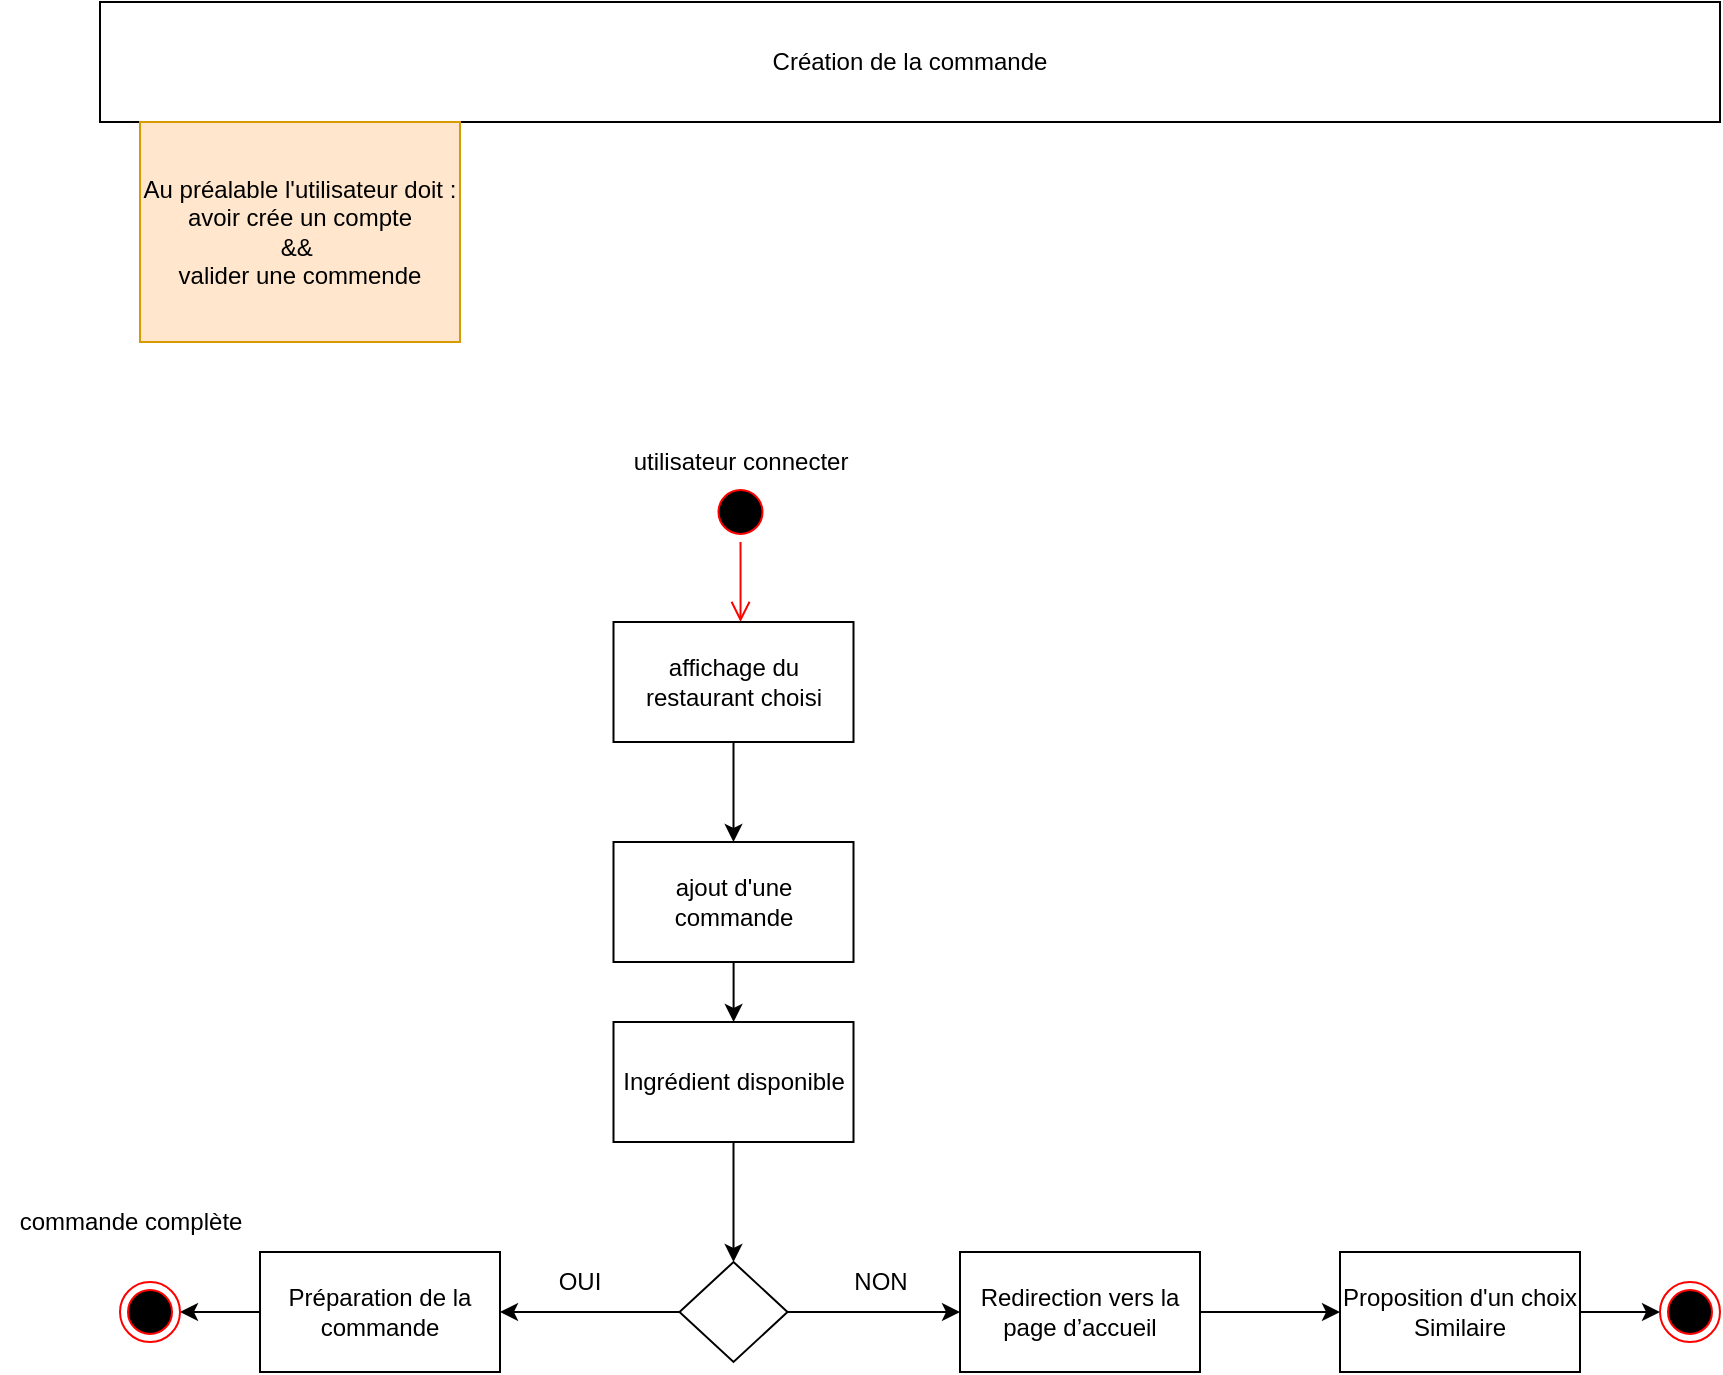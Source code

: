 <mxfile version="12.6.4" type="device"><diagram id="e50n20uSKCRCnhuACmMd" name="Page-1"><mxGraphModel dx="1865" dy="575" grid="1" gridSize="10" guides="1" tooltips="1" connect="1" arrows="1" fold="1" page="1" pageScale="1" pageWidth="827" pageHeight="1169" math="0" shadow="0"><root><mxCell id="0"/><mxCell id="1" parent="0"/><mxCell id="p7ZLtafWvLbaskVHMprd-1" value="Création de la commande " style="rounded=0;whiteSpace=wrap;html=1;" parent="1" vertex="1"><mxGeometry y="20" width="810" height="60" as="geometry"/></mxCell><mxCell id="p7ZLtafWvLbaskVHMprd-2" value="" style="ellipse;html=1;shape=startState;fillColor=#000000;strokeColor=#ff0000;" parent="1" vertex="1"><mxGeometry x="305.25" y="260" width="30" height="30" as="geometry"/></mxCell><mxCell id="p7ZLtafWvLbaskVHMprd-3" value="" style="edgeStyle=orthogonalEdgeStyle;html=1;verticalAlign=bottom;endArrow=open;endSize=8;strokeColor=#ff0000;entryX=0.5;entryY=0;entryDx=0;entryDy=0;" parent="1" source="p7ZLtafWvLbaskVHMprd-2" edge="1"><mxGeometry relative="1" as="geometry"><mxPoint x="320.25" y="330" as="targetPoint"/></mxGeometry></mxCell><mxCell id="p7ZLtafWvLbaskVHMprd-11" style="edgeStyle=orthogonalEdgeStyle;rounded=0;orthogonalLoop=1;jettySize=auto;html=1;" parent="1" source="p7ZLtafWvLbaskVHMprd-5" target="p7ZLtafWvLbaskVHMprd-8" edge="1"><mxGeometry relative="1" as="geometry"/></mxCell><mxCell id="p7ZLtafWvLbaskVHMprd-12" style="edgeStyle=orthogonalEdgeStyle;rounded=0;orthogonalLoop=1;jettySize=auto;html=1;" parent="1" source="p7ZLtafWvLbaskVHMprd-5" target="p7ZLtafWvLbaskVHMprd-7" edge="1"><mxGeometry relative="1" as="geometry"/></mxCell><mxCell id="p7ZLtafWvLbaskVHMprd-5" value="" style="rhombus;whiteSpace=wrap;html=1;" parent="1" vertex="1"><mxGeometry x="289.75" y="650" width="54" height="50" as="geometry"/></mxCell><mxCell id="p7ZLtafWvLbaskVHMprd-20" style="edgeStyle=orthogonalEdgeStyle;rounded=0;orthogonalLoop=1;jettySize=auto;html=1;" parent="1" source="p7ZLtafWvLbaskVHMprd-7" target="p7ZLtafWvLbaskVHMprd-18" edge="1"><mxGeometry relative="1" as="geometry"/></mxCell><mxCell id="p7ZLtafWvLbaskVHMprd-7" value="Redirection vers la page d’accueil " style="rounded=0;whiteSpace=wrap;html=1;" parent="1" vertex="1"><mxGeometry x="430" y="645" width="120" height="60" as="geometry"/></mxCell><mxCell id="p7ZLtafWvLbaskVHMprd-15" style="edgeStyle=orthogonalEdgeStyle;rounded=0;orthogonalLoop=1;jettySize=auto;html=1;exitX=0;exitY=0.5;exitDx=0;exitDy=0;entryX=1;entryY=0.5;entryDx=0;entryDy=0;" parent="1" source="p7ZLtafWvLbaskVHMprd-8" target="p7ZLtafWvLbaskVHMprd-14" edge="1"><mxGeometry relative="1" as="geometry"/></mxCell><mxCell id="p7ZLtafWvLbaskVHMprd-8" value="Préparation de la commande" style="rounded=0;whiteSpace=wrap;html=1;" parent="1" vertex="1"><mxGeometry x="80" y="645" width="120" height="60" as="geometry"/></mxCell><mxCell id="p7ZLtafWvLbaskVHMprd-13" value="OUI " style="text;html=1;strokeColor=none;fillColor=none;align=center;verticalAlign=middle;whiteSpace=wrap;rounded=0;" parent="1" vertex="1"><mxGeometry x="220" y="650" width="40" height="20" as="geometry"/></mxCell><mxCell id="p7ZLtafWvLbaskVHMprd-14" value="" style="ellipse;html=1;shape=endState;fillColor=#000000;strokeColor=#ff0000;" parent="1" vertex="1"><mxGeometry x="10" y="660" width="30" height="30" as="geometry"/></mxCell><mxCell id="p7ZLtafWvLbaskVHMprd-16" value="&lt;div&gt;NON&lt;br&gt;&lt;/div&gt;" style="text;html=1;align=center;verticalAlign=middle;resizable=0;points=[];autosize=1;" parent="1" vertex="1"><mxGeometry x="370" y="650" width="40" height="20" as="geometry"/></mxCell><mxCell id="p7ZLtafWvLbaskVHMprd-23" style="edgeStyle=orthogonalEdgeStyle;rounded=0;orthogonalLoop=1;jettySize=auto;html=1;" parent="1" source="p7ZLtafWvLbaskVHMprd-18" target="p7ZLtafWvLbaskVHMprd-22" edge="1"><mxGeometry relative="1" as="geometry"/></mxCell><mxCell id="p7ZLtafWvLbaskVHMprd-18" value="Proposition d'un choix Similaire" style="rounded=0;whiteSpace=wrap;html=1;" parent="1" vertex="1"><mxGeometry x="620" y="645" width="120" height="60" as="geometry"/></mxCell><mxCell id="p7ZLtafWvLbaskVHMprd-19" value="utilisateur connecter" style="text;html=1;align=center;verticalAlign=middle;resizable=0;points=[];autosize=1;" parent="1" vertex="1"><mxGeometry x="260.25" y="240" width="120" height="20" as="geometry"/></mxCell><mxCell id="p7ZLtafWvLbaskVHMprd-22" value="" style="ellipse;html=1;shape=endState;fillColor=#000000;strokeColor=#ff0000;" parent="1" vertex="1"><mxGeometry x="780" y="660" width="30" height="30" as="geometry"/></mxCell><mxCell id="8OFBM74ZFFzPeHwtz4Q6-1" value="&lt;div&gt;Au préalable l'utilisateur doit : &lt;br&gt;avoir crée un compte&lt;br&gt;&amp;amp;&amp;amp;&amp;nbsp;&lt;/div&gt;&lt;div&gt;valider une commende&lt;br&gt;&lt;/div&gt;" style="rounded=0;whiteSpace=wrap;html=1;fillColor=#ffe6cc;strokeColor=#d79b00;" vertex="1" parent="1"><mxGeometry x="20" y="80" width="160" height="110" as="geometry"/></mxCell><mxCell id="8OFBM74ZFFzPeHwtz4Q6-3" value="commande complète " style="text;html=1;align=center;verticalAlign=middle;resizable=0;points=[];autosize=1;" vertex="1" parent="1"><mxGeometry x="-50" y="620" width="130" height="20" as="geometry"/></mxCell><mxCell id="8OFBM74ZFFzPeHwtz4Q6-6" style="edgeStyle=orthogonalEdgeStyle;rounded=0;orthogonalLoop=1;jettySize=auto;html=1;" edge="1" parent="1" source="8OFBM74ZFFzPeHwtz4Q6-4" target="8OFBM74ZFFzPeHwtz4Q6-5"><mxGeometry relative="1" as="geometry"/></mxCell><mxCell id="8OFBM74ZFFzPeHwtz4Q6-4" value="affichage du restaurant choisi " style="rounded=0;whiteSpace=wrap;html=1;" vertex="1" parent="1"><mxGeometry x="256.75" y="330" width="120" height="60" as="geometry"/></mxCell><mxCell id="8OFBM74ZFFzPeHwtz4Q6-8" style="edgeStyle=orthogonalEdgeStyle;rounded=0;orthogonalLoop=1;jettySize=auto;html=1;" edge="1" parent="1" source="8OFBM74ZFFzPeHwtz4Q6-5" target="8OFBM74ZFFzPeHwtz4Q6-7"><mxGeometry relative="1" as="geometry"/></mxCell><mxCell id="8OFBM74ZFFzPeHwtz4Q6-5" value="ajout d'une commande" style="rounded=0;whiteSpace=wrap;html=1;" vertex="1" parent="1"><mxGeometry x="256.75" y="440" width="120" height="60" as="geometry"/></mxCell><mxCell id="8OFBM74ZFFzPeHwtz4Q6-9" style="edgeStyle=orthogonalEdgeStyle;rounded=0;orthogonalLoop=1;jettySize=auto;html=1;" edge="1" parent="1" source="8OFBM74ZFFzPeHwtz4Q6-7" target="p7ZLtafWvLbaskVHMprd-5"><mxGeometry relative="1" as="geometry"/></mxCell><mxCell id="8OFBM74ZFFzPeHwtz4Q6-7" value="Ingrédient disponible " style="rounded=0;whiteSpace=wrap;html=1;" vertex="1" parent="1"><mxGeometry x="256.75" y="530" width="120" height="60" as="geometry"/></mxCell></root></mxGraphModel></diagram></mxfile>